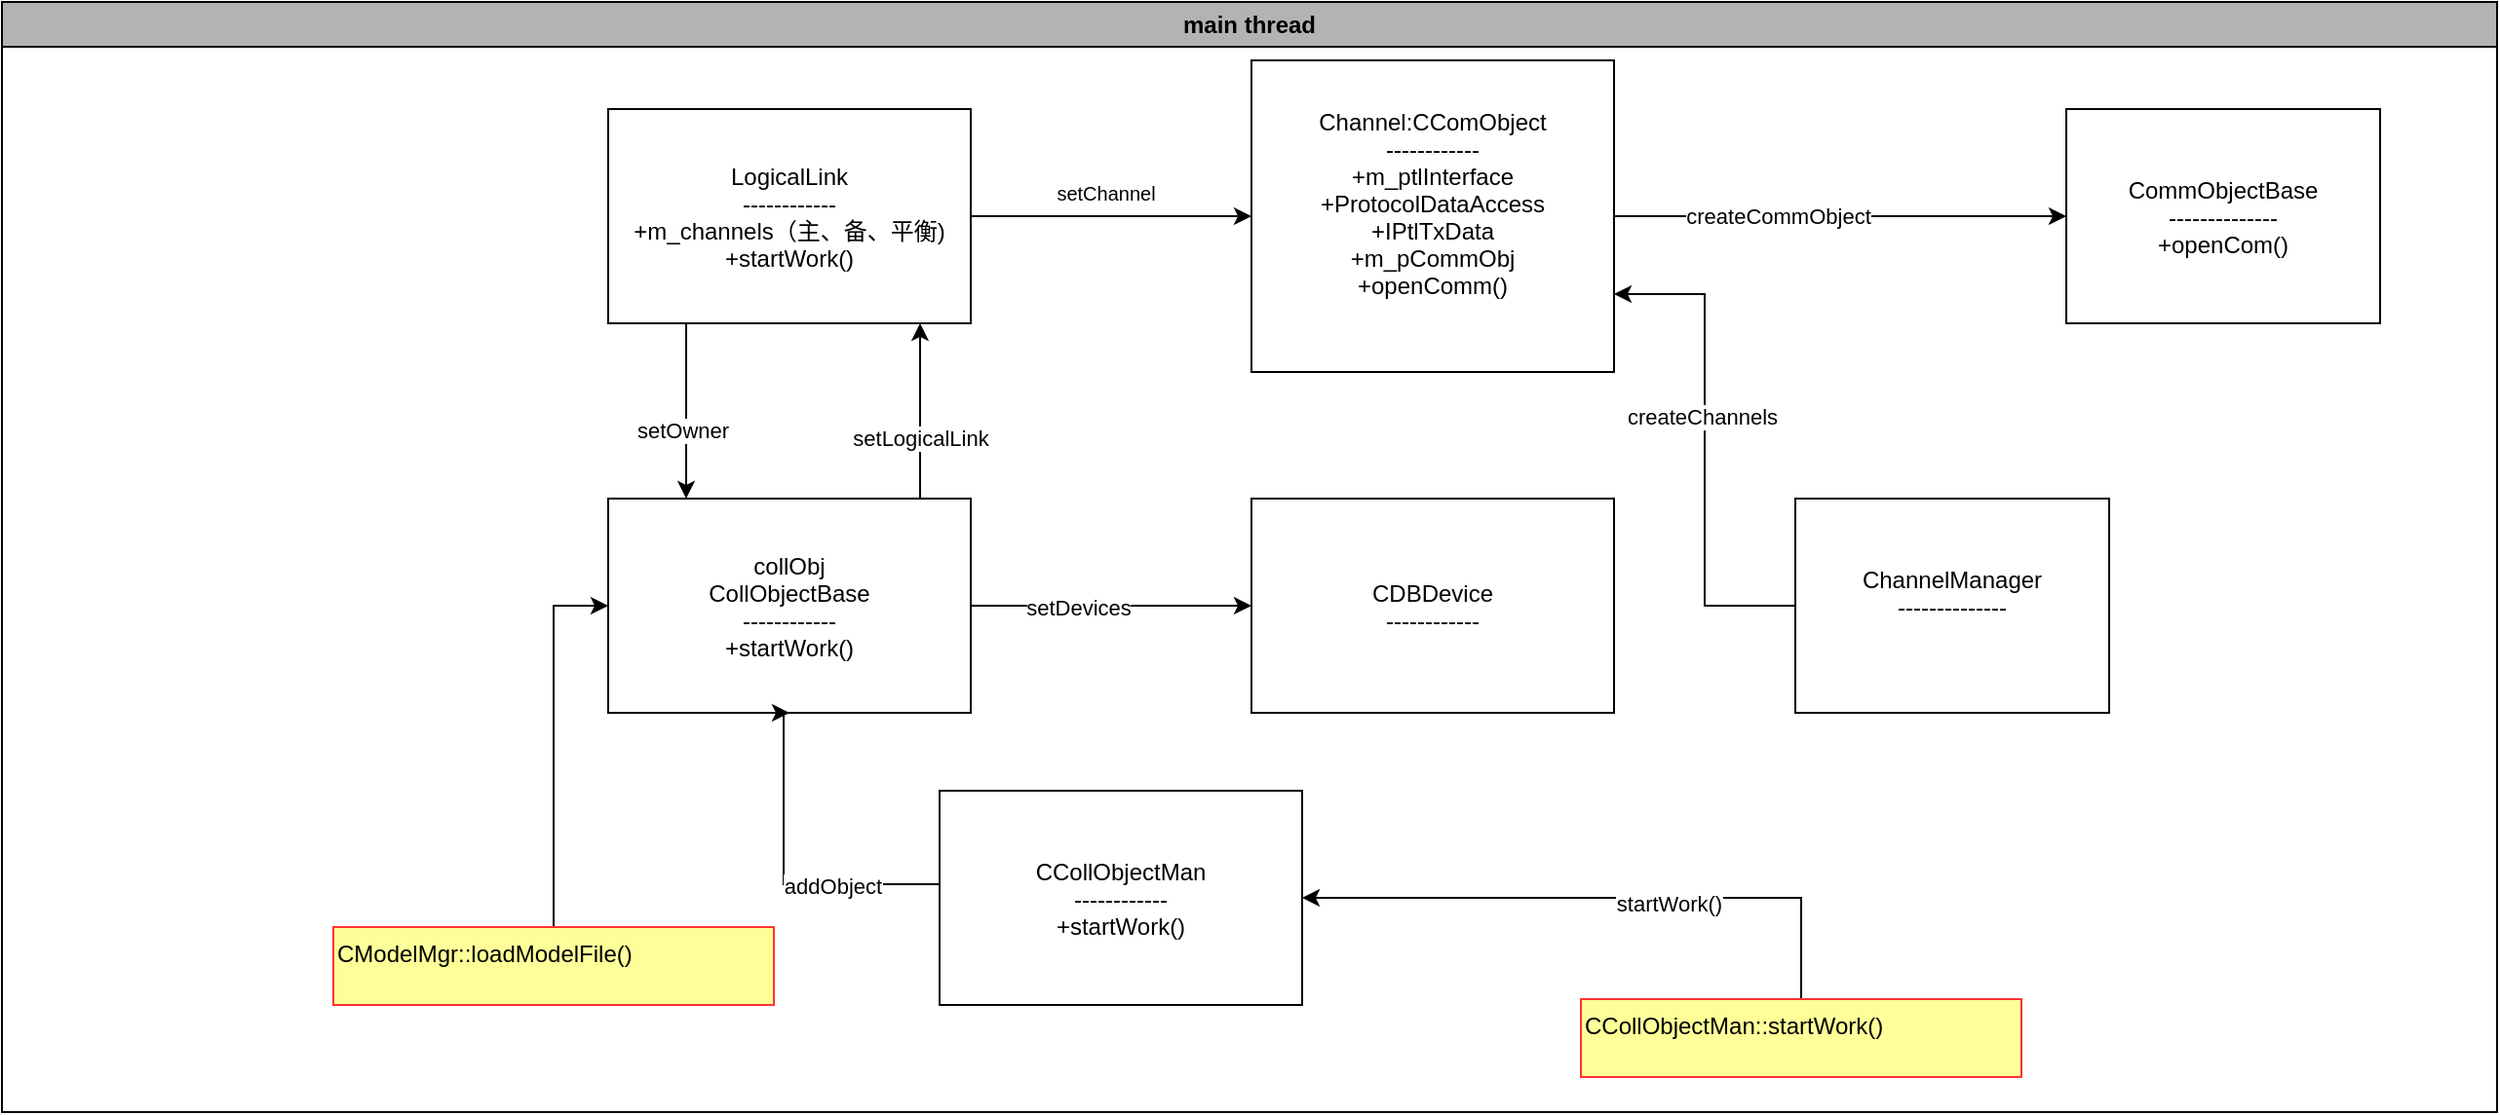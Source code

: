 <mxfile version="14.8.0" type="github">
  <diagram name="Page-1" id="e7e014a7-5840-1c2e-5031-d8a46d1fe8dd">
    <mxGraphModel dx="599" dy="358" grid="1" gridSize="10" guides="1" tooltips="1" connect="1" arrows="1" fold="1" page="1" pageScale="1" pageWidth="1169" pageHeight="826" background="none" math="0" shadow="0">
      <root>
        <mxCell id="0" />
        <mxCell id="1" parent="0" />
        <mxCell id="2" value="main thread" style="swimlane;whiteSpace=wrap;fillColor=#B3B3B3;" parent="1" vertex="1">
          <mxGeometry x="110" y="140" width="1280" height="570" as="geometry">
            <mxRectangle x="120" y="120" width="100" height="23" as="alternateBounds" />
          </mxGeometry>
        </mxCell>
        <mxCell id="Y8nsKAu3wBHhPWNgKPNa-80" style="edgeStyle=orthogonalEdgeStyle;rounded=0;orthogonalLoop=1;jettySize=auto;html=1;entryX=0;entryY=0.5;entryDx=0;entryDy=0;" edge="1" parent="2" source="7" target="Y8nsKAu3wBHhPWNgKPNa-78">
          <mxGeometry relative="1" as="geometry" />
        </mxCell>
        <mxCell id="Y8nsKAu3wBHhPWNgKPNa-81" value="createCommObject" style="edgeLabel;html=1;align=center;verticalAlign=middle;resizable=0;points=[];" vertex="1" connectable="0" parent="Y8nsKAu3wBHhPWNgKPNa-80">
          <mxGeometry x="-0.275" relative="1" as="geometry">
            <mxPoint as="offset" />
          </mxGeometry>
        </mxCell>
        <mxCell id="7" value="Channel:CComObject&#xa;------------&#xa;+m_ptlInterface&#xa;+ProtocolDataAccess&#xa;+IPtlTxData&#xa;+m_pCommObj&#xa;+openComm()&#xa;" style="" parent="2" vertex="1">
          <mxGeometry x="641" y="30" width="186" height="160" as="geometry" />
        </mxCell>
        <mxCell id="Y8nsKAu3wBHhPWNgKPNa-42" style="edgeStyle=orthogonalEdgeStyle;rounded=0;orthogonalLoop=1;jettySize=auto;html=1;entryX=0;entryY=0.5;entryDx=0;entryDy=0;" edge="1" parent="2" source="Y8nsKAu3wBHhPWNgKPNa-41" target="7">
          <mxGeometry relative="1" as="geometry" />
        </mxCell>
        <mxCell id="Y8nsKAu3wBHhPWNgKPNa-43" value="&lt;font style=&quot;font-size: 10px&quot;&gt;setChannel&lt;/font&gt;" style="edgeLabel;html=1;align=center;verticalAlign=middle;resizable=0;points=[];" vertex="1" connectable="0" parent="Y8nsKAu3wBHhPWNgKPNa-42">
          <mxGeometry x="-0.328" relative="1" as="geometry">
            <mxPoint x="20" y="-12" as="offset" />
          </mxGeometry>
        </mxCell>
        <mxCell id="Y8nsKAu3wBHhPWNgKPNa-46" style="edgeStyle=orthogonalEdgeStyle;rounded=0;orthogonalLoop=1;jettySize=auto;html=1;startArrow=none;" edge="1" parent="2" source="Y8nsKAu3wBHhPWNgKPNa-41" target="Y8nsKAu3wBHhPWNgKPNa-45">
          <mxGeometry relative="1" as="geometry">
            <mxPoint x="341" y="173" as="sourcePoint" />
            <Array as="points">
              <mxPoint x="351" y="205" />
              <mxPoint x="351" y="205" />
            </Array>
          </mxGeometry>
        </mxCell>
        <mxCell id="Y8nsKAu3wBHhPWNgKPNa-67" value="setOwner" style="edgeLabel;html=1;align=center;verticalAlign=middle;resizable=0;points=[];" vertex="1" connectable="0" parent="Y8nsKAu3wBHhPWNgKPNa-46">
          <mxGeometry x="0.222" y="-2" relative="1" as="geometry">
            <mxPoint as="offset" />
          </mxGeometry>
        </mxCell>
        <mxCell id="Y8nsKAu3wBHhPWNgKPNa-41" value="LogicalLink&#xa;------------&#xa;+m_channels（主、备、平衡)&#xa;+startWork()" style="" vertex="1" parent="2">
          <mxGeometry x="311" y="55" width="186" height="110" as="geometry" />
        </mxCell>
        <mxCell id="Y8nsKAu3wBHhPWNgKPNa-48" style="edgeStyle=orthogonalEdgeStyle;rounded=0;orthogonalLoop=1;jettySize=auto;html=1;" edge="1" parent="2" source="Y8nsKAu3wBHhPWNgKPNa-45">
          <mxGeometry relative="1" as="geometry">
            <mxPoint x="471" y="165" as="targetPoint" />
            <Array as="points">
              <mxPoint x="471" y="165" />
            </Array>
          </mxGeometry>
        </mxCell>
        <mxCell id="Y8nsKAu3wBHhPWNgKPNa-49" value="setLogicalLink" style="edgeLabel;html=1;align=center;verticalAlign=middle;resizable=0;points=[];" vertex="1" connectable="0" parent="Y8nsKAu3wBHhPWNgKPNa-48">
          <mxGeometry x="-0.296" relative="1" as="geometry">
            <mxPoint as="offset" />
          </mxGeometry>
        </mxCell>
        <mxCell id="Y8nsKAu3wBHhPWNgKPNa-51" style="edgeStyle=orthogonalEdgeStyle;rounded=0;orthogonalLoop=1;jettySize=auto;html=1;entryX=0;entryY=0.5;entryDx=0;entryDy=0;" edge="1" parent="2" source="Y8nsKAu3wBHhPWNgKPNa-45" target="Y8nsKAu3wBHhPWNgKPNa-50">
          <mxGeometry relative="1" as="geometry" />
        </mxCell>
        <mxCell id="Y8nsKAu3wBHhPWNgKPNa-53" value="setDevices" style="edgeLabel;html=1;align=center;verticalAlign=middle;resizable=0;points=[];" vertex="1" connectable="0" parent="Y8nsKAu3wBHhPWNgKPNa-51">
          <mxGeometry x="-0.24" y="-1" relative="1" as="geometry">
            <mxPoint as="offset" />
          </mxGeometry>
        </mxCell>
        <mxCell id="Y8nsKAu3wBHhPWNgKPNa-45" value="collObj&#xa;CollObjectBase&#xa;------------&#xa;+startWork()" style="" vertex="1" parent="2">
          <mxGeometry x="311" y="255" width="186" height="110" as="geometry" />
        </mxCell>
        <mxCell id="Y8nsKAu3wBHhPWNgKPNa-50" value="CDBDevice&#xa;------------" style="" vertex="1" parent="2">
          <mxGeometry x="641" y="255" width="186" height="110" as="geometry" />
        </mxCell>
        <mxCell id="Y8nsKAu3wBHhPWNgKPNa-64" value="CCollObjectMan&#xa;------------&#xa;+startWork()" style="" vertex="1" parent="2">
          <mxGeometry x="481" y="405" width="186" height="110" as="geometry" />
        </mxCell>
        <mxCell id="Y8nsKAu3wBHhPWNgKPNa-65" style="edgeStyle=orthogonalEdgeStyle;rounded=0;orthogonalLoop=1;jettySize=auto;html=1;entryX=0.5;entryY=1;entryDx=0;entryDy=0;" edge="1" parent="2" source="Y8nsKAu3wBHhPWNgKPNa-64" target="Y8nsKAu3wBHhPWNgKPNa-45">
          <mxGeometry relative="1" as="geometry">
            <mxPoint x="101" y="373" as="targetPoint" />
            <Array as="points">
              <mxPoint x="401" y="453" />
            </Array>
          </mxGeometry>
        </mxCell>
        <mxCell id="Y8nsKAu3wBHhPWNgKPNa-66" value="addObject" style="edgeLabel;html=1;align=center;verticalAlign=middle;resizable=0;points=[];" vertex="1" connectable="0" parent="Y8nsKAu3wBHhPWNgKPNa-65">
          <mxGeometry x="-0.351" y="1" relative="1" as="geometry">
            <mxPoint as="offset" />
          </mxGeometry>
        </mxCell>
        <mxCell id="Y8nsKAu3wBHhPWNgKPNa-73" style="edgeStyle=orthogonalEdgeStyle;rounded=0;orthogonalLoop=1;jettySize=auto;html=1;exitX=0.5;exitY=0;exitDx=0;exitDy=0;entryX=0;entryY=0.5;entryDx=0;entryDy=0;" edge="1" parent="2" source="Y8nsKAu3wBHhPWNgKPNa-72" target="Y8nsKAu3wBHhPWNgKPNa-45">
          <mxGeometry relative="1" as="geometry" />
        </mxCell>
        <mxCell id="Y8nsKAu3wBHhPWNgKPNa-72" value="CModelMgr::loadModelFile()" style="text;whiteSpace=wrap;html=1;labelBorderColor=none;strokeColor=#FF3333;fillColor=#FFFF99;" vertex="1" parent="2">
          <mxGeometry x="170" y="475" width="226" height="40" as="geometry" />
        </mxCell>
        <mxCell id="Y8nsKAu3wBHhPWNgKPNa-76" style="edgeStyle=orthogonalEdgeStyle;rounded=0;orthogonalLoop=1;jettySize=auto;html=1;entryX=1;entryY=0.5;entryDx=0;entryDy=0;" edge="1" parent="2" source="Y8nsKAu3wBHhPWNgKPNa-74" target="Y8nsKAu3wBHhPWNgKPNa-64">
          <mxGeometry relative="1" as="geometry">
            <Array as="points">
              <mxPoint x="923" y="460" />
            </Array>
          </mxGeometry>
        </mxCell>
        <mxCell id="Y8nsKAu3wBHhPWNgKPNa-77" value="startWork()" style="edgeLabel;html=1;align=center;verticalAlign=middle;resizable=0;points=[];" vertex="1" connectable="0" parent="Y8nsKAu3wBHhPWNgKPNa-76">
          <mxGeometry x="-0.221" y="3" relative="1" as="geometry">
            <mxPoint as="offset" />
          </mxGeometry>
        </mxCell>
        <mxCell id="Y8nsKAu3wBHhPWNgKPNa-74" value="CCollObjectMan::startWork()" style="text;whiteSpace=wrap;html=1;labelBorderColor=none;strokeColor=#FF3333;fillColor=#FFFF99;" vertex="1" parent="2">
          <mxGeometry x="810" y="512" width="226" height="40" as="geometry" />
        </mxCell>
        <mxCell id="Y8nsKAu3wBHhPWNgKPNa-78" value="CommObjectBase&#xa;--------------&#xa;+openCom()" style="" vertex="1" parent="2">
          <mxGeometry x="1059" y="55" width="161" height="110" as="geometry" />
        </mxCell>
        <mxCell id="Y8nsKAu3wBHhPWNgKPNa-85" style="edgeStyle=orthogonalEdgeStyle;rounded=0;orthogonalLoop=1;jettySize=auto;html=1;entryX=1;entryY=0.75;entryDx=0;entryDy=0;" edge="1" parent="2" source="Y8nsKAu3wBHhPWNgKPNa-84" target="7">
          <mxGeometry relative="1" as="geometry" />
        </mxCell>
        <mxCell id="Y8nsKAu3wBHhPWNgKPNa-86" value="createChannels" style="edgeLabel;html=1;align=center;verticalAlign=middle;resizable=0;points=[];" vertex="1" connectable="0" parent="Y8nsKAu3wBHhPWNgKPNa-85">
          <mxGeometry x="0.142" y="3" relative="1" as="geometry">
            <mxPoint x="1" y="1" as="offset" />
          </mxGeometry>
        </mxCell>
        <mxCell id="Y8nsKAu3wBHhPWNgKPNa-84" value="ChannelManager&#xa;--------------&#xa;" style="" vertex="1" parent="2">
          <mxGeometry x="920" y="255" width="161" height="110" as="geometry" />
        </mxCell>
      </root>
    </mxGraphModel>
  </diagram>
</mxfile>
